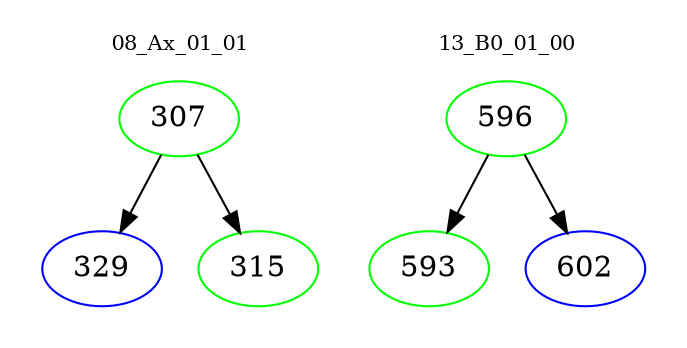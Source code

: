 digraph{
subgraph cluster_0 {
color = white
label = "08_Ax_01_01";
fontsize=10;
T0_307 [label="307", color="green"]
T0_307 -> T0_329 [color="black"]
T0_329 [label="329", color="blue"]
T0_307 -> T0_315 [color="black"]
T0_315 [label="315", color="green"]
}
subgraph cluster_1 {
color = white
label = "13_B0_01_00";
fontsize=10;
T1_596 [label="596", color="green"]
T1_596 -> T1_593 [color="black"]
T1_593 [label="593", color="green"]
T1_596 -> T1_602 [color="black"]
T1_602 [label="602", color="blue"]
}
}
